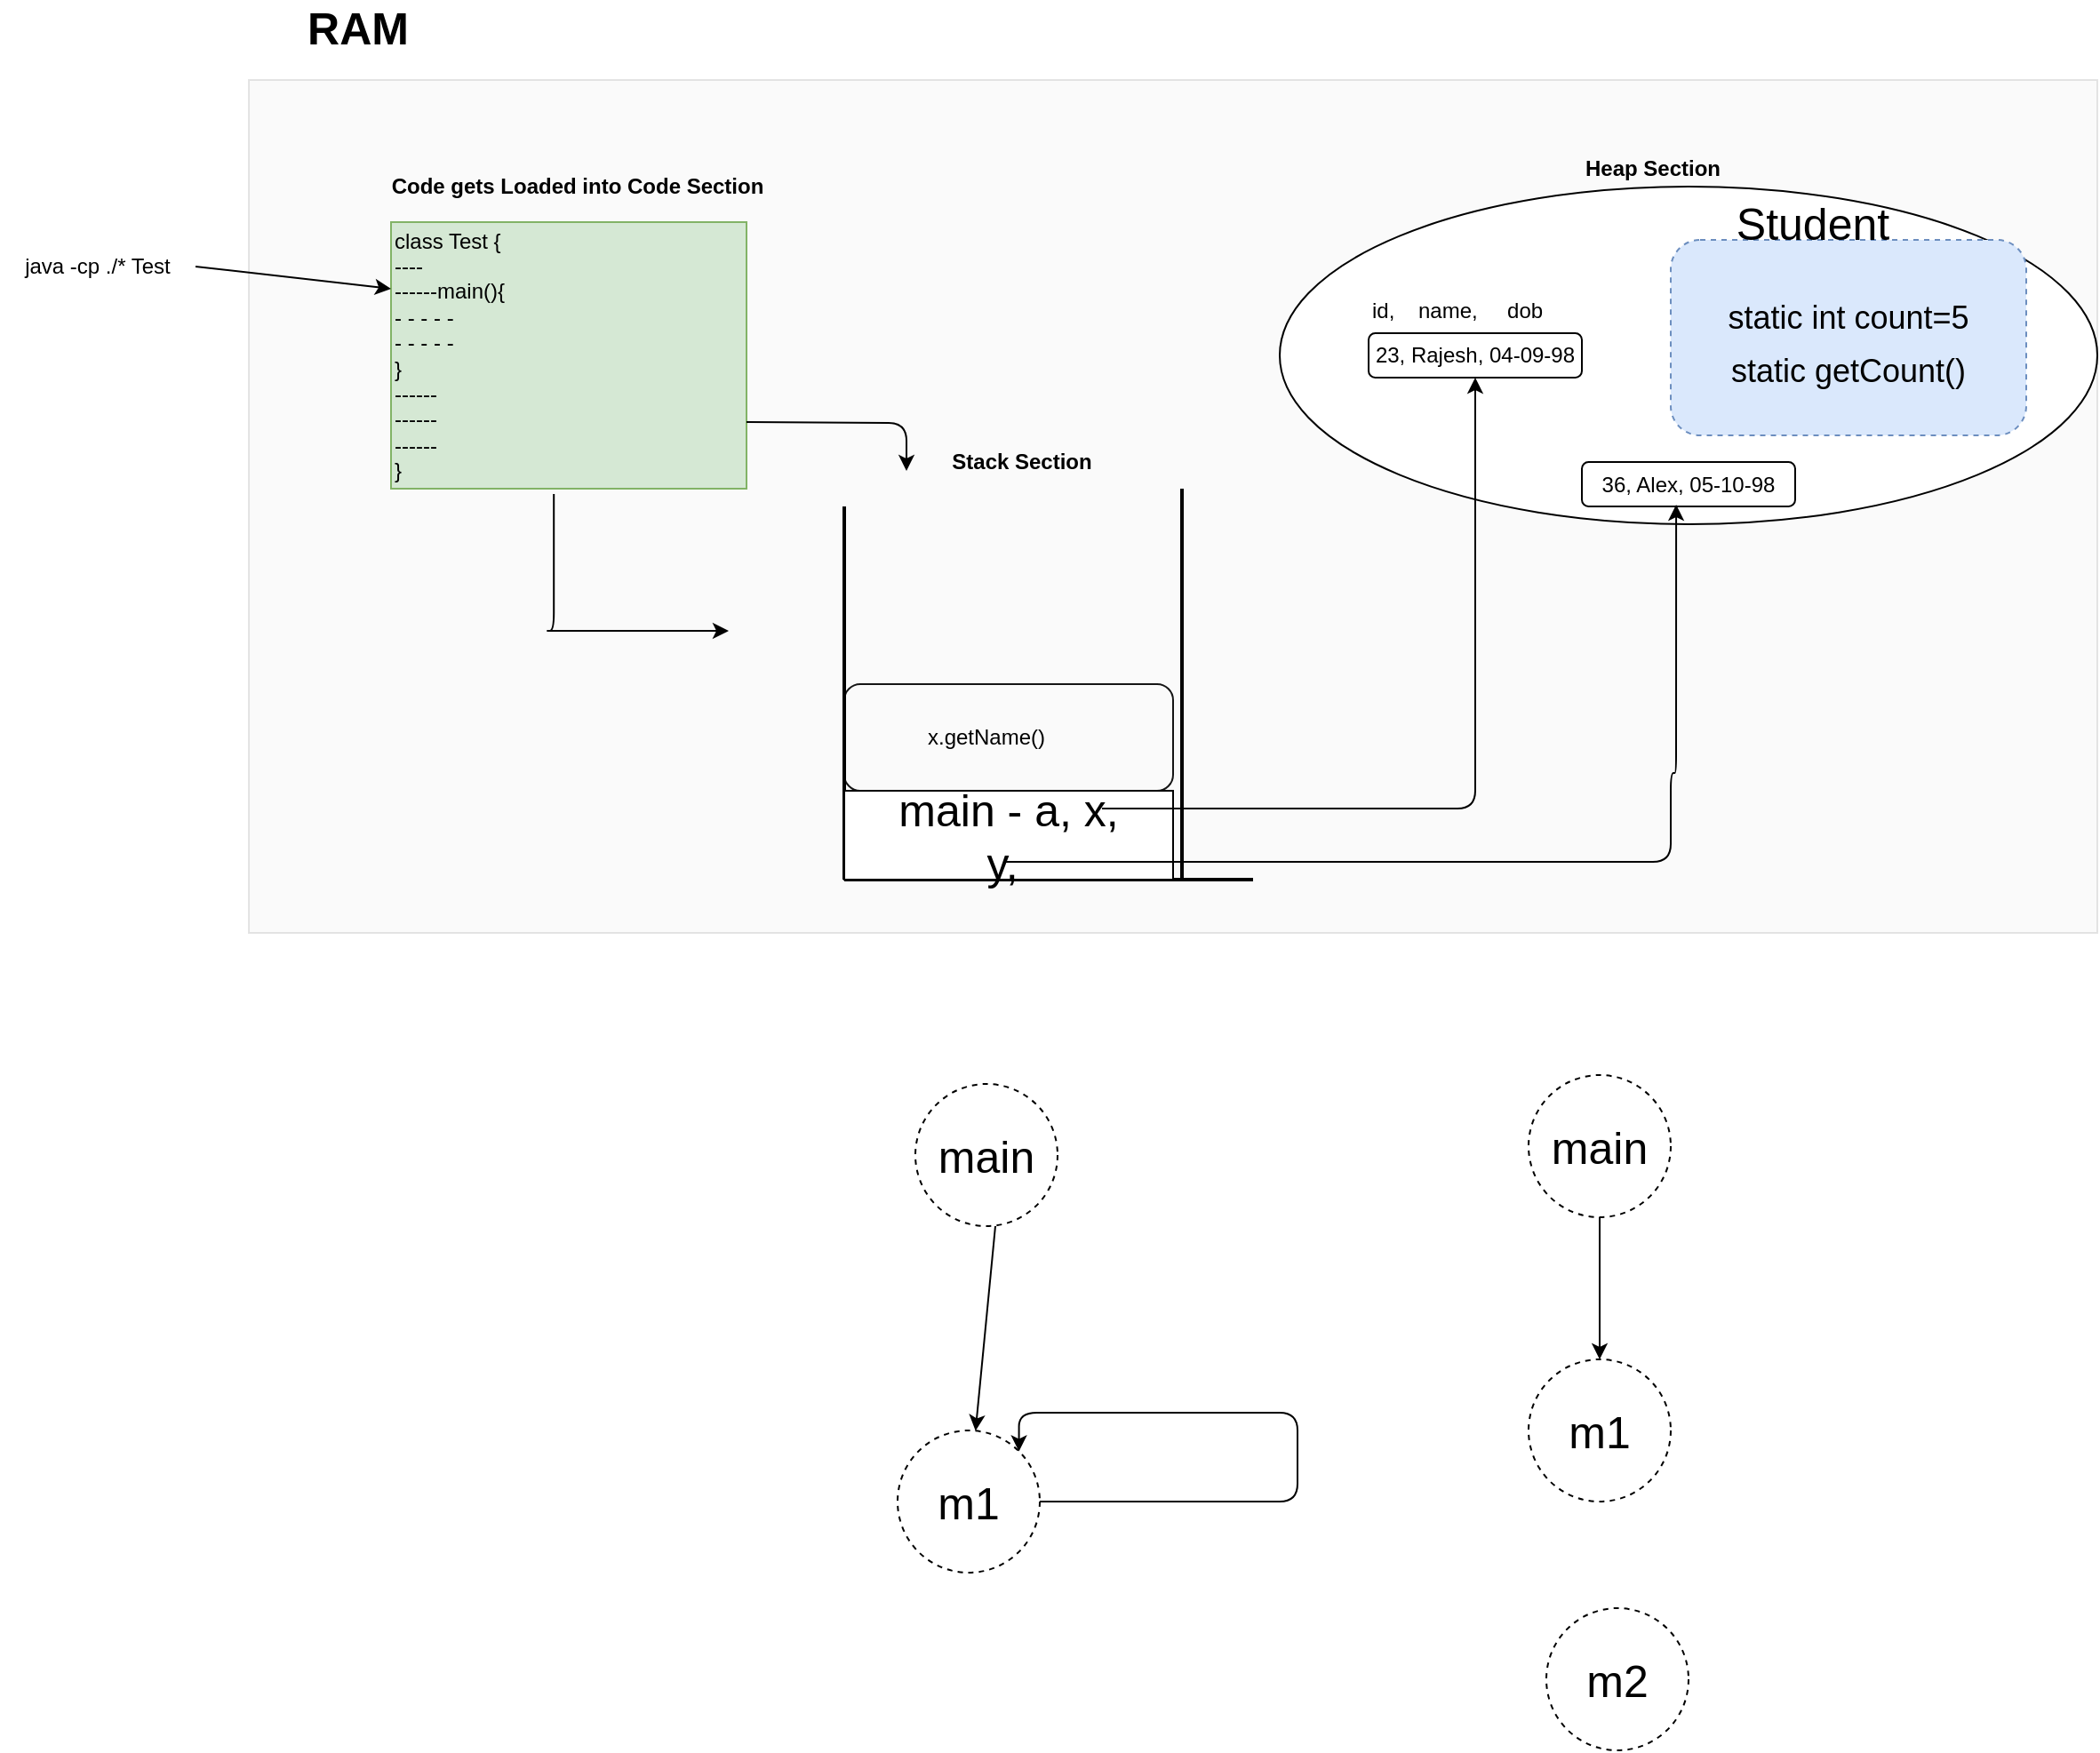 <mxfile version="14.4.3" type="device"><diagram id="amdSn0en19ER0Uc3-U2n" name="Page-1"><mxGraphModel dx="862" dy="1550" grid="1" gridSize="10" guides="1" tooltips="1" connect="1" arrows="1" fold="1" page="1" pageScale="1" pageWidth="850" pageHeight="1100" math="0" shadow="0"><root><mxCell id="0"/><mxCell id="1" parent="0"/><mxCell id="bGrI_FaMZg26HuxLegPY-9" value="" style="rounded=1;whiteSpace=wrap;html=1;align=left;" vertex="1" parent="1"><mxGeometry x="515" y="350" width="185" height="60" as="geometry"/></mxCell><mxCell id="fuAZi2yESlDfwjHvRO5n-1" value="" style="rounded=0;whiteSpace=wrap;html=1;opacity=10;fillColor=#CCCCCC;" parent="1" vertex="1"><mxGeometry x="180" y="10" width="1040" height="480" as="geometry"/></mxCell><mxCell id="9sobIV-wDGnTYZaxvsf--1" value="java -cp ./* Test" style="text;html=1;strokeColor=none;fillColor=none;align=center;verticalAlign=middle;whiteSpace=wrap;rounded=0;" parent="1" vertex="1"><mxGeometry x="40" y="100" width="110" height="30" as="geometry"/></mxCell><mxCell id="9sobIV-wDGnTYZaxvsf--2" value="class Test {&lt;br&gt;----&lt;br&gt;------main(){&lt;br&gt;- - - - -&amp;nbsp;&lt;br&gt;- - - - -&lt;br&gt;}&lt;br&gt;------&lt;br&gt;------&lt;br&gt;------&lt;br&gt;}" style="rounded=0;whiteSpace=wrap;html=1;align=left;fillColor=#d5e8d4;strokeColor=#82b366;" parent="1" vertex="1"><mxGeometry x="260" y="90" width="200" height="150" as="geometry"/></mxCell><mxCell id="9sobIV-wDGnTYZaxvsf--5" value="" style="endArrow=classic;html=1;exitX=1;exitY=0.5;exitDx=0;exitDy=0;entryX=0;entryY=0.25;entryDx=0;entryDy=0;" parent="1" source="9sobIV-wDGnTYZaxvsf--1" target="9sobIV-wDGnTYZaxvsf--2" edge="1"><mxGeometry width="50" height="50" relative="1" as="geometry"><mxPoint x="400" y="230" as="sourcePoint"/><mxPoint x="450" y="180" as="targetPoint"/></mxGeometry></mxCell><mxCell id="9sobIV-wDGnTYZaxvsf--6" value="Code gets Loaded into Code Section" style="text;html=1;strokeColor=none;fillColor=none;align=center;verticalAlign=middle;whiteSpace=wrap;rounded=0;fontStyle=1" parent="1" vertex="1"><mxGeometry x="250" y="60" width="230" height="20" as="geometry"/></mxCell><mxCell id="9sobIV-wDGnTYZaxvsf--9" value="" style="edgeStyle=segmentEdgeStyle;endArrow=classic;html=1;exitX=0.458;exitY=1.02;exitDx=0;exitDy=0;exitPerimeter=0;" parent="1" source="9sobIV-wDGnTYZaxvsf--2" edge="1"><mxGeometry width="50" height="50" relative="1" as="geometry"><mxPoint x="400" y="290" as="sourcePoint"/><mxPoint x="450" y="320" as="targetPoint"/><Array as="points"><mxPoint x="347" y="320"/><mxPoint x="450" y="320"/></Array></mxGeometry></mxCell><mxCell id="9sobIV-wDGnTYZaxvsf--11" value="" style="line;strokeWidth=2;direction=south;html=1;align=left;" parent="1" vertex="1"><mxGeometry x="510" y="250" width="10" height="210" as="geometry"/></mxCell><mxCell id="9sobIV-wDGnTYZaxvsf--12" value="" style="line;strokeWidth=2;direction=south;html=1;align=left;" parent="1" vertex="1"><mxGeometry x="700" y="240" width="10" height="220" as="geometry"/></mxCell><mxCell id="9sobIV-wDGnTYZaxvsf--13" value="" style="line;strokeWidth=2;direction=south;html=1;align=left;rotation=90;" parent="1" vertex="1"><mxGeometry x="625" y="345" width="10" height="230" as="geometry"/></mxCell><mxCell id="9sobIV-wDGnTYZaxvsf--16" value="" style="ellipse;whiteSpace=wrap;html=1;align=left;" parent="1" vertex="1"><mxGeometry x="760" y="70" width="460" height="190" as="geometry"/></mxCell><mxCell id="9sobIV-wDGnTYZaxvsf--19" value="Stack Section" style="text;html=1;strokeColor=none;fillColor=none;align=center;verticalAlign=middle;whiteSpace=wrap;rounded=0;fontStyle=1" parent="1" vertex="1"><mxGeometry x="500" y="215" width="230" height="20" as="geometry"/></mxCell><mxCell id="9sobIV-wDGnTYZaxvsf--20" value="Heap Section" style="text;html=1;strokeColor=none;fillColor=none;align=center;verticalAlign=middle;whiteSpace=wrap;rounded=0;fontStyle=1" parent="1" vertex="1"><mxGeometry x="855" y="50" width="230" height="20" as="geometry"/></mxCell><mxCell id="9sobIV-wDGnTYZaxvsf--23" value="" style="edgeStyle=elbowEdgeStyle;elbow=vertical;endArrow=classic;html=1;exitX=1;exitY=0.75;exitDx=0;exitDy=0;" parent="1" source="9sobIV-wDGnTYZaxvsf--2" edge="1"><mxGeometry width="50" height="50" relative="1" as="geometry"><mxPoint x="660" y="320" as="sourcePoint"/><mxPoint x="550" y="230" as="targetPoint"/><Array as="points"><mxPoint x="550" y="203"/></Array></mxGeometry></mxCell><mxCell id="fuAZi2yESlDfwjHvRO5n-2" value="RAM&amp;nbsp;" style="text;html=1;strokeColor=none;fillColor=none;align=center;verticalAlign=middle;whiteSpace=wrap;rounded=0;opacity=10;fontStyle=1;fontSize=25;" parent="1" vertex="1"><mxGeometry x="210" y="-30" width="70" height="20" as="geometry"/></mxCell><mxCell id="fuAZi2yESlDfwjHvRO5n-3" value="main - a, x, &lt;br&gt;y,&amp;nbsp;" style="rounded=0;whiteSpace=wrap;html=1;fontSize=25;fillColor=#FFFFFF;" parent="1" vertex="1"><mxGeometry x="515" y="410" width="185" height="50" as="geometry"/></mxCell><mxCell id="fuAZi2yESlDfwjHvRO5n-8" value="&lt;font style=&quot;font-size: 18px&quot;&gt;static int count=5&lt;br&gt;static getCount()&lt;br&gt;&lt;/font&gt;" style="rounded=1;whiteSpace=wrap;html=1;fillColor=#dae8fc;fontSize=25;dashed=1;strokeColor=#6c8ebf;" parent="1" vertex="1"><mxGeometry x="980" y="100" width="200" height="110" as="geometry"/></mxCell><mxCell id="fuAZi2yESlDfwjHvRO5n-10" value="Student" style="text;html=1;strokeColor=none;fillColor=none;align=center;verticalAlign=middle;whiteSpace=wrap;rounded=0;dashed=1;fontSize=25;" parent="1" vertex="1"><mxGeometry x="1020" y="80" width="80" height="20" as="geometry"/></mxCell><mxCell id="fuAZi2yESlDfwjHvRO5n-21" value="main" style="ellipse;whiteSpace=wrap;html=1;aspect=fixed;dashed=1;strokeColor=#000000;fillColor=#FFFFFF;fontSize=25;" parent="1" vertex="1"><mxGeometry x="555" y="575" width="80" height="80" as="geometry"/></mxCell><mxCell id="fuAZi2yESlDfwjHvRO5n-22" value="m1" style="ellipse;whiteSpace=wrap;html=1;aspect=fixed;dashed=1;strokeColor=#000000;fillColor=#FFFFFF;fontSize=25;" parent="1" vertex="1"><mxGeometry x="545" y="770" width="80" height="80" as="geometry"/></mxCell><mxCell id="fuAZi2yESlDfwjHvRO5n-23" value="" style="endArrow=classic;html=1;fontSize=25;" parent="1" target="fuAZi2yESlDfwjHvRO5n-22" edge="1"><mxGeometry width="50" height="50" relative="1" as="geometry"><mxPoint x="600" y="655" as="sourcePoint"/><mxPoint x="650" y="605" as="targetPoint"/></mxGeometry></mxCell><mxCell id="fuAZi2yESlDfwjHvRO5n-24" value="" style="edgeStyle=segmentEdgeStyle;endArrow=classic;html=1;fontSize=25;entryX=1;entryY=0;entryDx=0;entryDy=0;" parent="1" target="fuAZi2yESlDfwjHvRO5n-22" edge="1"><mxGeometry width="50" height="50" relative="1" as="geometry"><mxPoint x="625" y="810" as="sourcePoint"/><mxPoint x="675" y="760" as="targetPoint"/><Array as="points"><mxPoint x="770" y="810"/><mxPoint x="770" y="760"/><mxPoint x="614" y="760"/></Array></mxGeometry></mxCell><mxCell id="fuAZi2yESlDfwjHvRO5n-25" value="main" style="ellipse;whiteSpace=wrap;html=1;aspect=fixed;dashed=1;strokeColor=#000000;fillColor=#FFFFFF;fontSize=25;" parent="1" vertex="1"><mxGeometry x="900" y="570" width="80" height="80" as="geometry"/></mxCell><mxCell id="fuAZi2yESlDfwjHvRO5n-26" value="m1" style="ellipse;whiteSpace=wrap;html=1;aspect=fixed;dashed=1;strokeColor=#000000;fillColor=#FFFFFF;fontSize=25;" parent="1" vertex="1"><mxGeometry x="900" y="730" width="80" height="80" as="geometry"/></mxCell><mxCell id="fuAZi2yESlDfwjHvRO5n-27" value="m2" style="ellipse;whiteSpace=wrap;html=1;aspect=fixed;dashed=1;strokeColor=#000000;fillColor=#FFFFFF;fontSize=25;" parent="1" vertex="1"><mxGeometry x="910" y="870" width="80" height="80" as="geometry"/></mxCell><mxCell id="fuAZi2yESlDfwjHvRO5n-29" value="" style="endArrow=classic;html=1;fontSize=25;entryX=0.5;entryY=0;entryDx=0;entryDy=0;exitX=0.5;exitY=1;exitDx=0;exitDy=0;" parent="1" source="fuAZi2yESlDfwjHvRO5n-25" target="fuAZi2yESlDfwjHvRO5n-26" edge="1"><mxGeometry width="50" height="50" relative="1" as="geometry"><mxPoint x="650" y="760" as="sourcePoint"/><mxPoint x="700" y="710" as="targetPoint"/></mxGeometry></mxCell><mxCell id="bGrI_FaMZg26HuxLegPY-3" value="23, Rajesh, 04-09-98" style="rounded=1;whiteSpace=wrap;html=1;" vertex="1" parent="1"><mxGeometry x="810" y="152.5" width="120" height="25" as="geometry"/></mxCell><mxCell id="bGrI_FaMZg26HuxLegPY-4" value="" style="edgeStyle=segmentEdgeStyle;endArrow=classic;html=1;entryX=0.5;entryY=1;entryDx=0;entryDy=0;" edge="1" parent="1" target="bGrI_FaMZg26HuxLegPY-3"><mxGeometry width="50" height="50" relative="1" as="geometry"><mxPoint x="660" y="420" as="sourcePoint"/><mxPoint x="710" y="370" as="targetPoint"/><Array as="points"><mxPoint x="870" y="420"/></Array></mxGeometry></mxCell><mxCell id="bGrI_FaMZg26HuxLegPY-5" value="id,&amp;nbsp; &amp;nbsp; name,&amp;nbsp; &amp;nbsp; &amp;nbsp;dob" style="text;html=1;strokeColor=none;fillColor=none;align=left;verticalAlign=middle;whiteSpace=wrap;rounded=0;" vertex="1" parent="1"><mxGeometry x="810" y="130" width="110" height="20" as="geometry"/></mxCell><mxCell id="bGrI_FaMZg26HuxLegPY-6" value="x.getName()" style="text;html=1;strokeColor=none;fillColor=none;align=center;verticalAlign=middle;whiteSpace=wrap;rounded=0;" vertex="1" parent="1"><mxGeometry x="535" y="370" width="120" height="20" as="geometry"/></mxCell><mxCell id="bGrI_FaMZg26HuxLegPY-7" value="36, Alex, 05-10-98" style="rounded=1;whiteSpace=wrap;html=1;" vertex="1" parent="1"><mxGeometry x="930" y="225" width="120" height="25" as="geometry"/></mxCell><mxCell id="bGrI_FaMZg26HuxLegPY-8" value="" style="edgeStyle=segmentEdgeStyle;endArrow=classic;html=1;entryX=0.442;entryY=0.96;entryDx=0;entryDy=0;entryPerimeter=0;" edge="1" parent="1" target="bGrI_FaMZg26HuxLegPY-7"><mxGeometry width="50" height="50" relative="1" as="geometry"><mxPoint x="605" y="450" as="sourcePoint"/><mxPoint x="655" y="400" as="targetPoint"/><Array as="points"><mxPoint x="980" y="450"/><mxPoint x="980" y="400"/><mxPoint x="983" y="400"/></Array></mxGeometry></mxCell></root></mxGraphModel></diagram></mxfile>